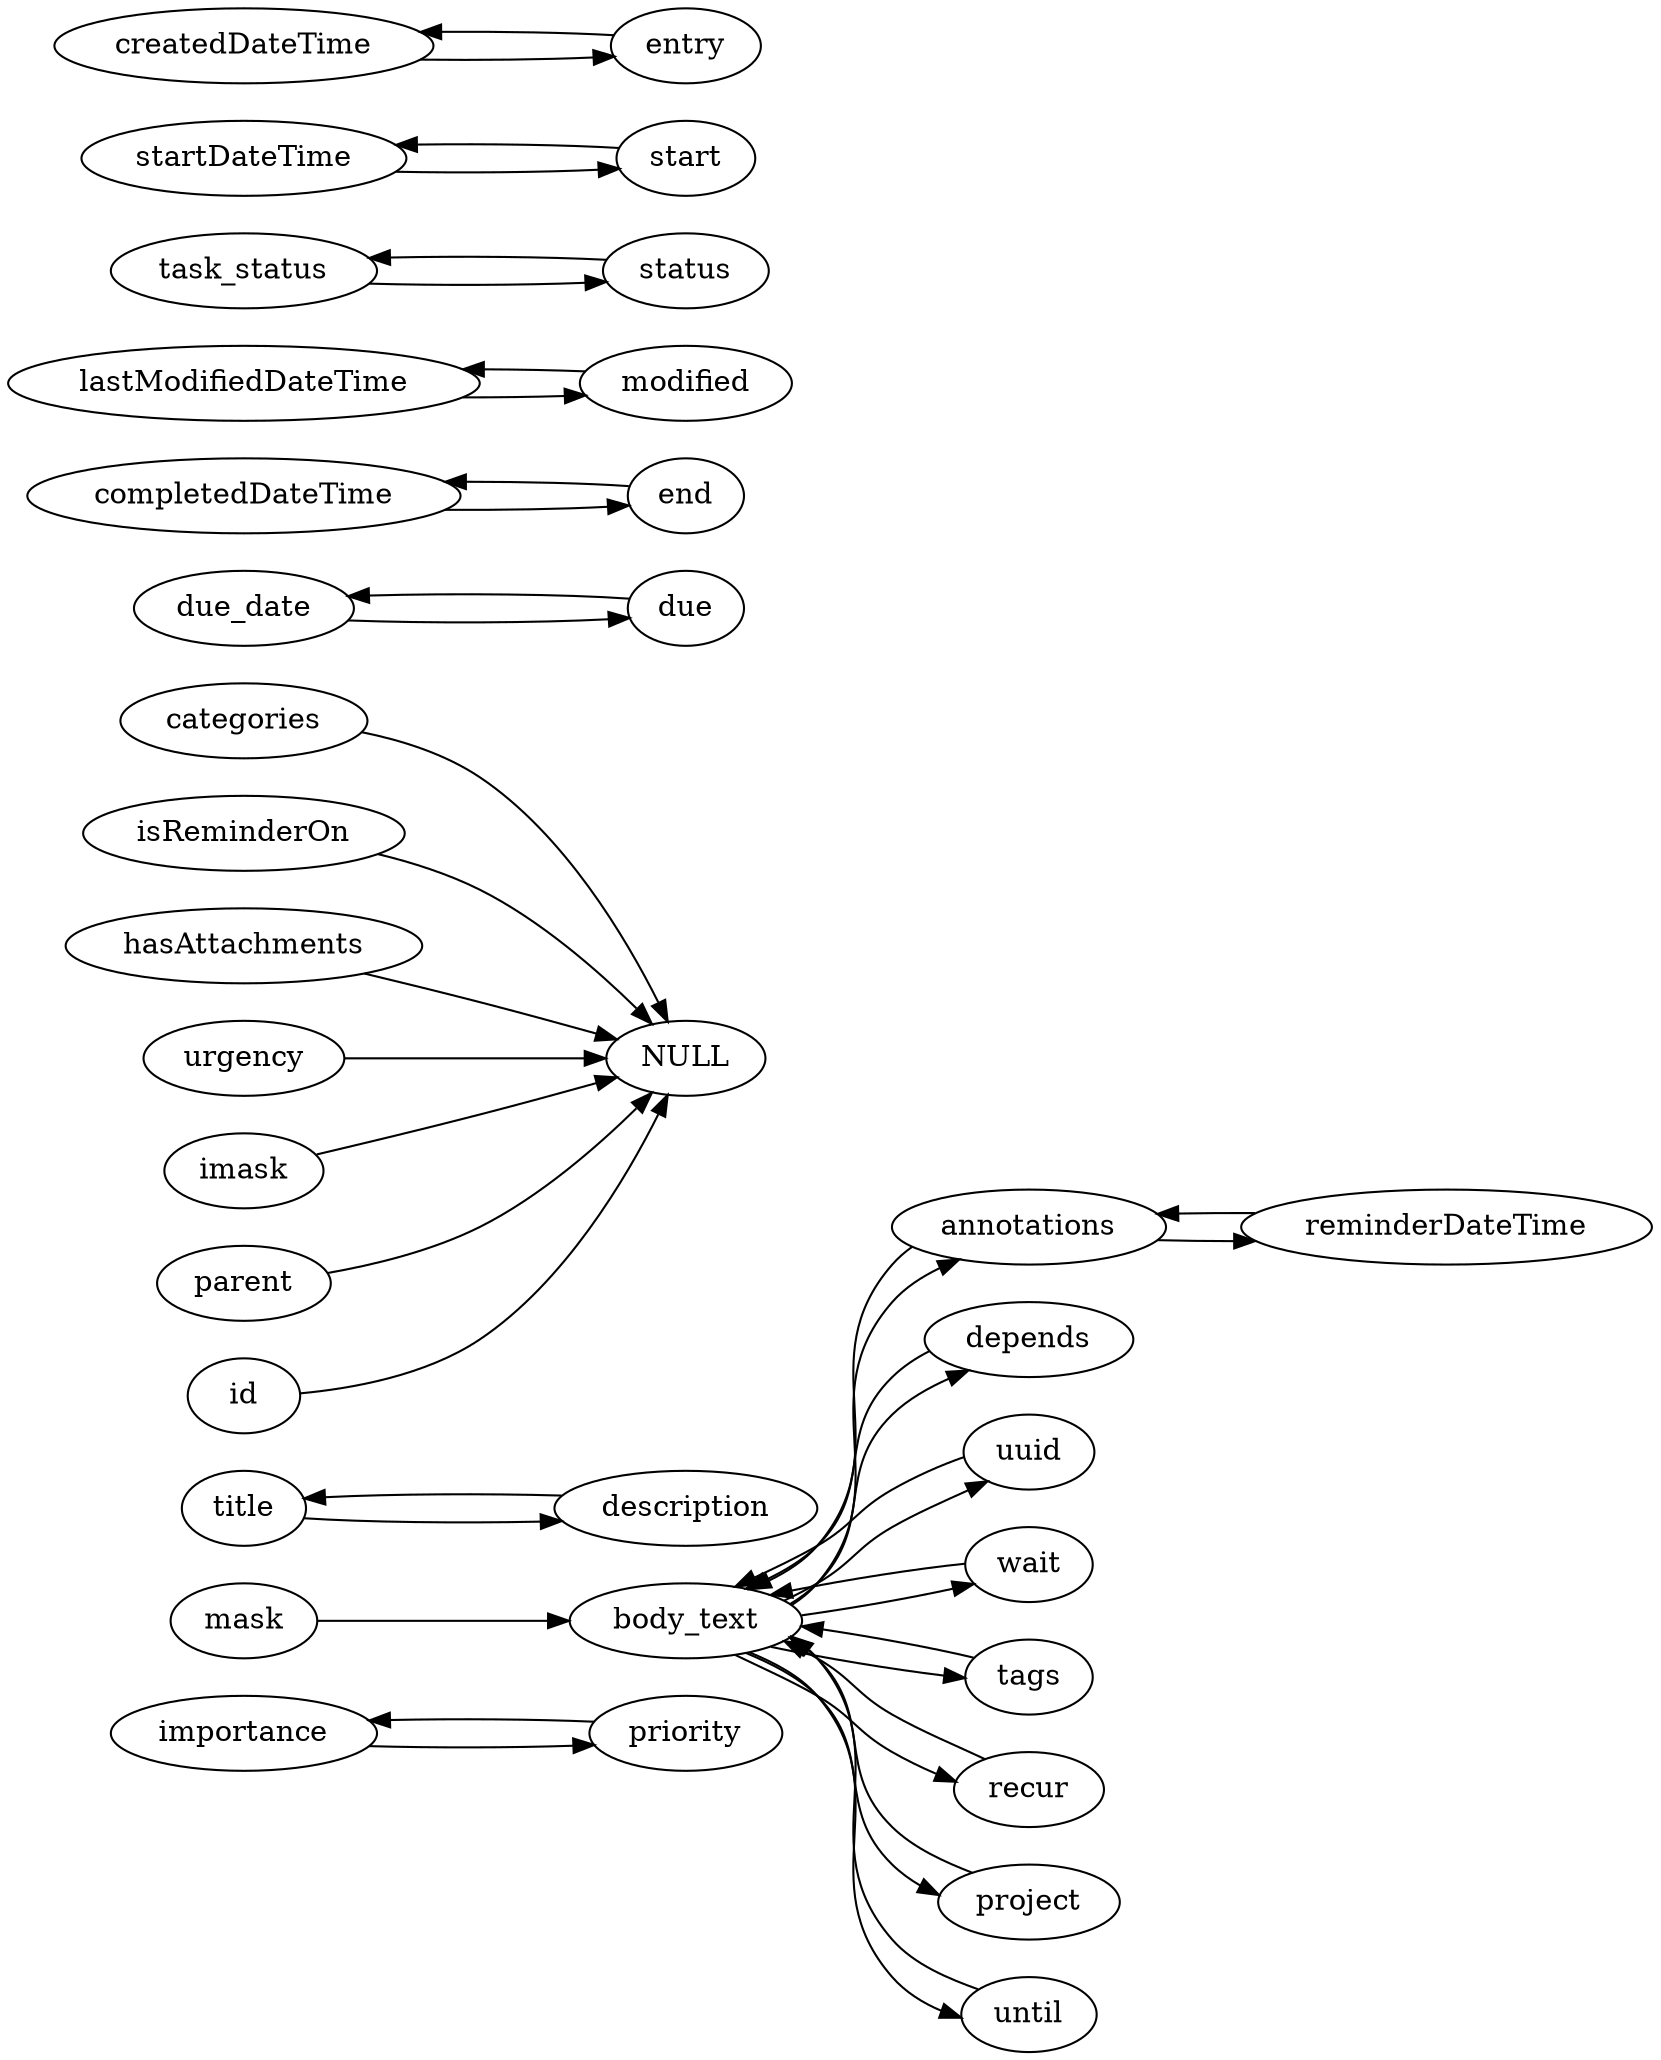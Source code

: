 digraph G {
    rankdir=LR
    //TaskWarrior -> annotations, depends, description, due, end, entry, id, imask, mask, modified, parent, priority, project, recur, scheduled, start, status, tags, until, urgency, uuid, wait 

    //choices -> pending, completed, deleted, waiting, recurring

     //body_text, categories, completedDateTime, createdDateTime, due_date, hasAttachments, importance, isReminderOn, lastModifiedDateTime, reminderDateTime, startDateTime, task_id, task_status, title -> MSTodo
    //importance -> low, normal, high

    //normal-> TaskWarrior [label="connection for formatting purposes only"] 

    importance -> priority
    body_text -> annotations
    title -> description
    //categories -> tags
    categories -> NULL

    due_date -> due

    completedDateTime -> end 

    lastModifiedDateTime -> modified

    isReminderOn -> NULL
    hasAttachments -> NULL
    reminderDateTime -> annotations
    task_status -> status

    depends -> body_text
    startDateTime -> start
    createdDateTime -> entry
    uuid -> body_text

    urgency -> NULL
    wait -> body_text
    mask -> body_text
    imask -> NULL

    parent -> NULL

    end -> completedDateTime
    id -> NULL

    tags -> body_text

    recur -> body_text

    entry -> createdDateTime
    modified -> lastModifiedDateTime
    start -> startDateTime
    annotations -> reminderDateTime
    status -> task_status
    project -> body_text
    body_text -> project
    until -> body_text
    body_text -> until

    description -> title
    //project -> importance

    body_text -> recur
    body_text -> tags
    body_text -> uuid
    body_text -> wait
    body_text -> depends
    priority -> importance
    annotations -> body_text

    due -> due_date




}

